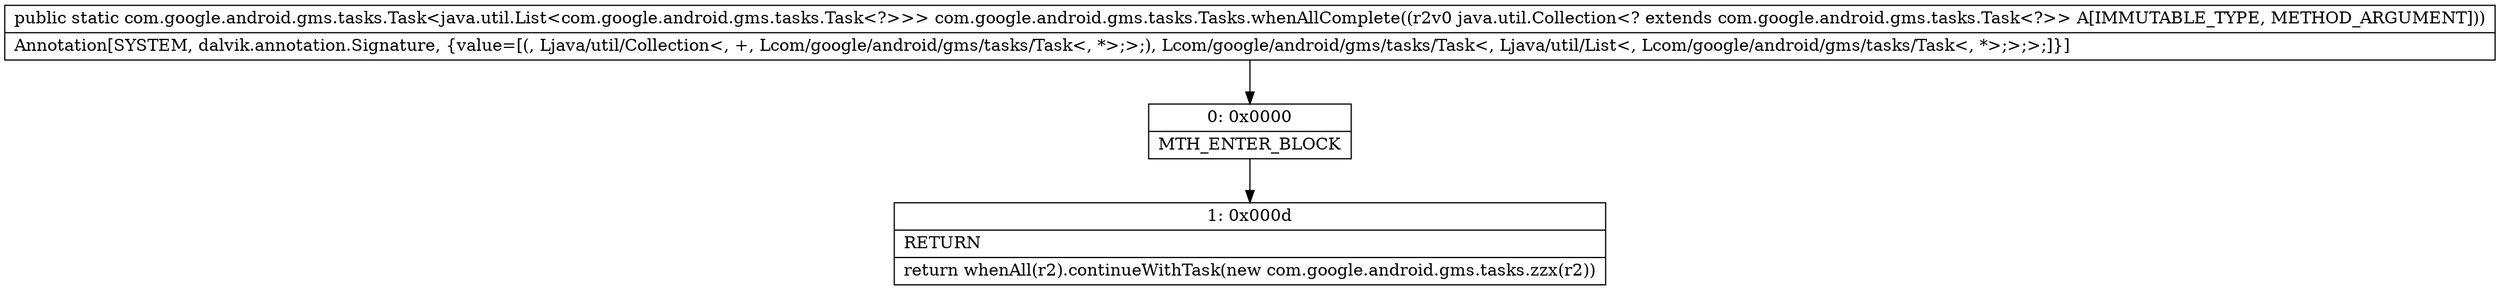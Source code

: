 digraph "CFG forcom.google.android.gms.tasks.Tasks.whenAllComplete(Ljava\/util\/Collection;)Lcom\/google\/android\/gms\/tasks\/Task;" {
Node_0 [shape=record,label="{0\:\ 0x0000|MTH_ENTER_BLOCK\l}"];
Node_1 [shape=record,label="{1\:\ 0x000d|RETURN\l|return whenAll(r2).continueWithTask(new com.google.android.gms.tasks.zzx(r2))\l}"];
MethodNode[shape=record,label="{public static com.google.android.gms.tasks.Task\<java.util.List\<com.google.android.gms.tasks.Task\<?\>\>\> com.google.android.gms.tasks.Tasks.whenAllComplete((r2v0 java.util.Collection\<? extends com.google.android.gms.tasks.Task\<?\>\> A[IMMUTABLE_TYPE, METHOD_ARGUMENT]))  | Annotation[SYSTEM, dalvik.annotation.Signature, \{value=[(, Ljava\/util\/Collection\<, +, Lcom\/google\/android\/gms\/tasks\/Task\<, *\>;\>;), Lcom\/google\/android\/gms\/tasks\/Task\<, Ljava\/util\/List\<, Lcom\/google\/android\/gms\/tasks\/Task\<, *\>;\>;\>;]\}]\l}"];
MethodNode -> Node_0;
Node_0 -> Node_1;
}

